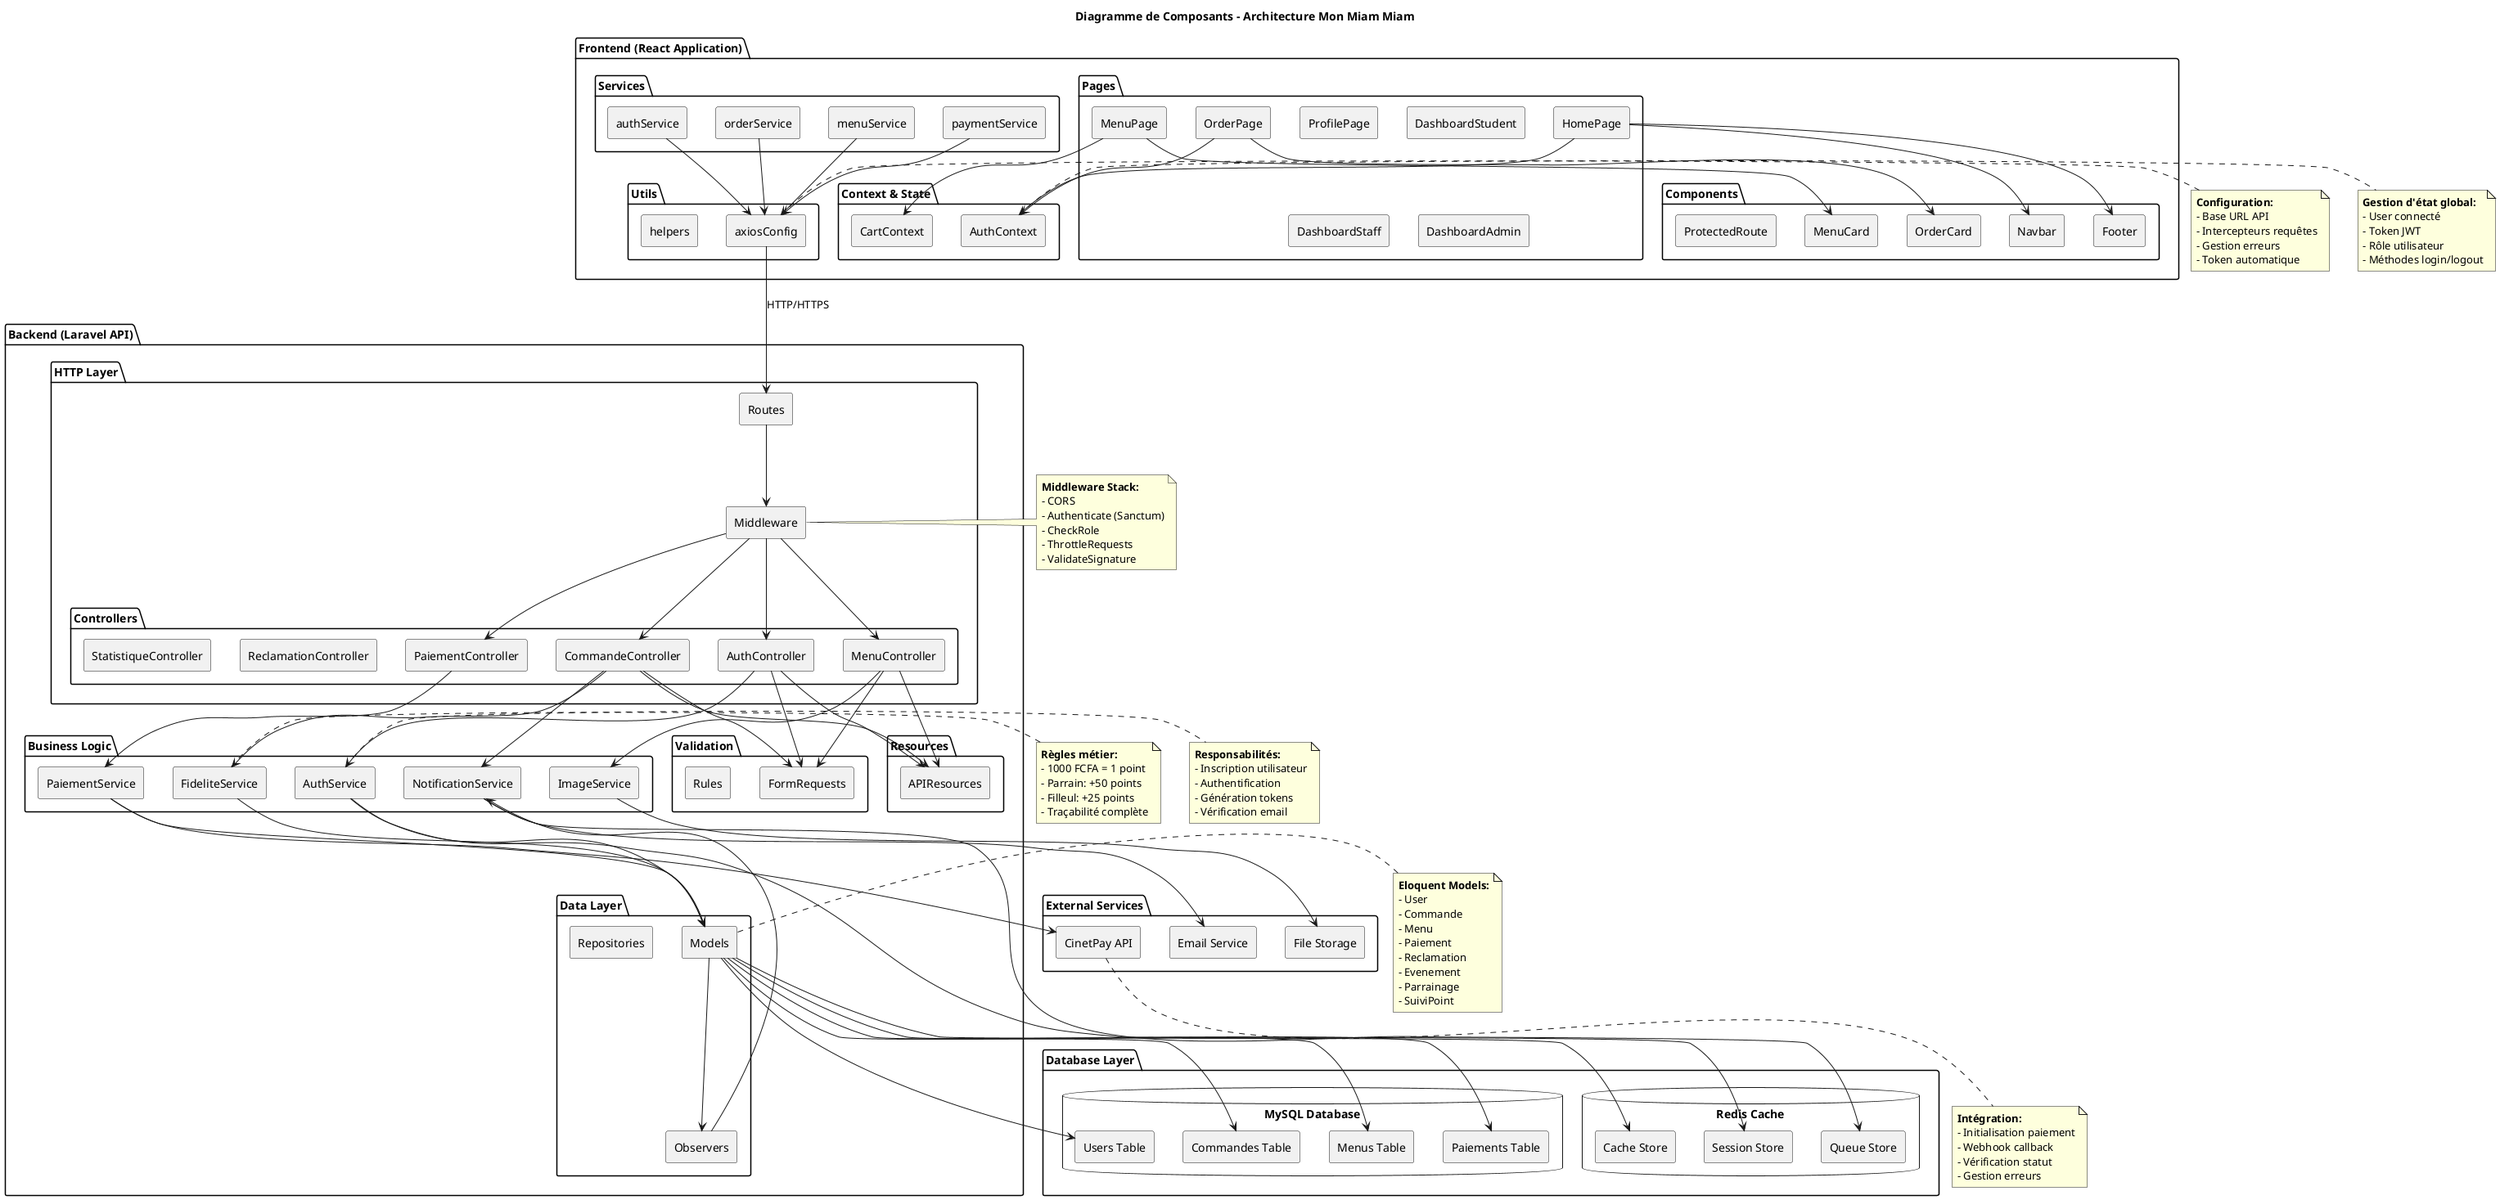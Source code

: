 @startuml Component_Diagram
title Diagramme de Composants - Architecture Mon Miam Miam

' Configuration
skinparam componentStyle rectangle

package "Frontend (React Application)" {
    
    package "Pages" {
        component [HomePage] as home
        component [MenuPage] as menu
        component [OrderPage] as order
        component [ProfilePage] as profile
        component [DashboardStudent] as dash_student
        component [DashboardStaff] as dash_staff
        component [DashboardAdmin] as dash_admin
    }
    
    package "Components" {
        component [Navbar] as navbar
        component [Footer] as footer
        component [MenuCard] as menucard
        component [OrderCard] as ordercard
        component [ProtectedRoute] as protected
    }
    
    package "Context & State" {
        component [AuthContext] as auth_context
        component [CartContext] as cart_context
    }
    
    package "Services" {
        component [authService] as auth_service
        component [orderService] as order_service
        component [menuService] as menu_service
        component [paymentService] as payment_service
    }
    
    package "Utils" {
        component [axiosConfig] as axios
        component [helpers] as helpers
    }
}

package "Backend (Laravel API)" {
    
    package "HTTP Layer" {
        component [Routes] as routes
        component [Middleware] as middleware
        
        package "Controllers" {
            component [AuthController] as auth_ctrl
            component [CommandeController] as commande_ctrl
            component [MenuController] as menu_ctrl
            component [PaiementController] as paiement_ctrl
            component [ReclamationController] as reclamation_ctrl
            component [StatistiqueController] as stat_ctrl
        }
    }
    
    package "Business Logic" {
        component [AuthService] as auth_svc
        component [FideliteService] as fidelite_svc
        component [PaiementService] as paiement_svc
        component [NotificationService] as notif_svc
        component [ImageService] as image_svc
    }
    
    package "Data Layer" {
        component [Models] as models
        component [Repositories] as repos
        component [Observers] as observers
    }
    
    package "Validation" {
        component [FormRequests] as requests
        component [Rules] as rules
    }
    
    package "Resources" {
        component [APIResources] as resources
    }
}

package "Database Layer" {
    database "MySQL Database" {
        component [Users Table] as users_table
        component [Commandes Table] as commandes_table
        component [Menus Table] as menus_table
        component [Paiements Table] as paiements_table
    }
    
    database "Redis Cache" {
        component [Session Store] as session
        component [Cache Store] as cache
        component [Queue Store] as queue
    }
}

package "External Services" {
    component [CinetPay API] as cinetpay
    component [Email Service] as email
    component [File Storage] as storage
}

' Relations Frontend
home --> navbar
home --> footer
menu --> menucard
order --> ordercard

home --> auth_context
menu --> cart_context
order --> auth_context

auth_service --> axios
order_service --> axios
menu_service --> axios
payment_service --> axios

' Relations Frontend -> Backend
axios --> routes : HTTP/HTTPS

' Relations Backend HTTP
routes --> middleware
middleware --> auth_ctrl
middleware --> commande_ctrl
middleware --> menu_ctrl
middleware --> paiement_ctrl

' Relations Controllers -> Services
auth_ctrl --> auth_svc
commande_ctrl --> fidelite_svc
paiement_ctrl --> paiement_svc
commande_ctrl --> notif_svc
menu_ctrl --> image_svc

' Relations Controllers -> Validation
auth_ctrl --> requests
commande_ctrl --> requests
menu_ctrl --> requests

' Relations Controllers -> Resources
auth_ctrl --> resources
commande_ctrl --> resources
menu_ctrl --> resources

' Relations Services -> Models
auth_svc --> models
fidelite_svc --> models
paiement_svc --> models

' Relations Models -> Database
models --> users_table
models --> commandes_table
models --> menus_table
models --> paiements_table

' Relations Services -> External
paiement_svc --> cinetpay
notif_svc --> email
image_svc --> storage

' Relations Cache
auth_svc --> session
models --> cache
notif_svc --> queue

' Relations Observers
models --> observers
observers --> notif_svc

note right of auth_context
    **Gestion d'état global:**
    - User connecté
    - Token JWT
    - Rôle utilisateur
    - Méthodes login/logout
end note

note right of axios
    **Configuration:**
    - Base URL API
    - Intercepteurs requêtes
    - Gestion erreurs
    - Token automatique
end note

note right of middleware
    **Middleware Stack:**
    - CORS
    - Authenticate (Sanctum)
    - CheckRole
    - ThrottleRequests
    - ValidateSignature
end note

note right of auth_svc
    **Responsabilités:**
    - Inscription utilisateur
    - Authentification
    - Génération tokens
    - Vérification email
end note

note right of fidelite_svc
    **Règles métier:**
    - 1000 FCFA = 1 point
    - Parrain: +50 points
    - Filleul: +25 points
    - Traçabilité complète
end note

note right of models
    **Eloquent Models:**
    - User
    - Commande
    - Menu
    - Paiement
    - Reclamation
    - Evenement
    - Parrainage
    - SuiviPoint
end note

note bottom of cinetpay
    **Intégration:**
    - Initialisation paiement
    - Webhook callback
    - Vérification statut
    - Gestion erreurs
end note

@enduml
